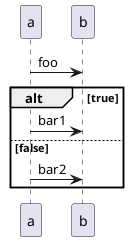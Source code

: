 {
  "sha1": "nv3sfspegyhiah0dh90r60xplspgdc6",
  "insertion": {
    "when": "2024-06-04T17:28:39.095Z",
    "user": "plantuml@gmail.com"
  }
}
@startuml
a->b: foo
alt true
    a->b: bar1
else false
    a->b: bar2
end
@enduml
